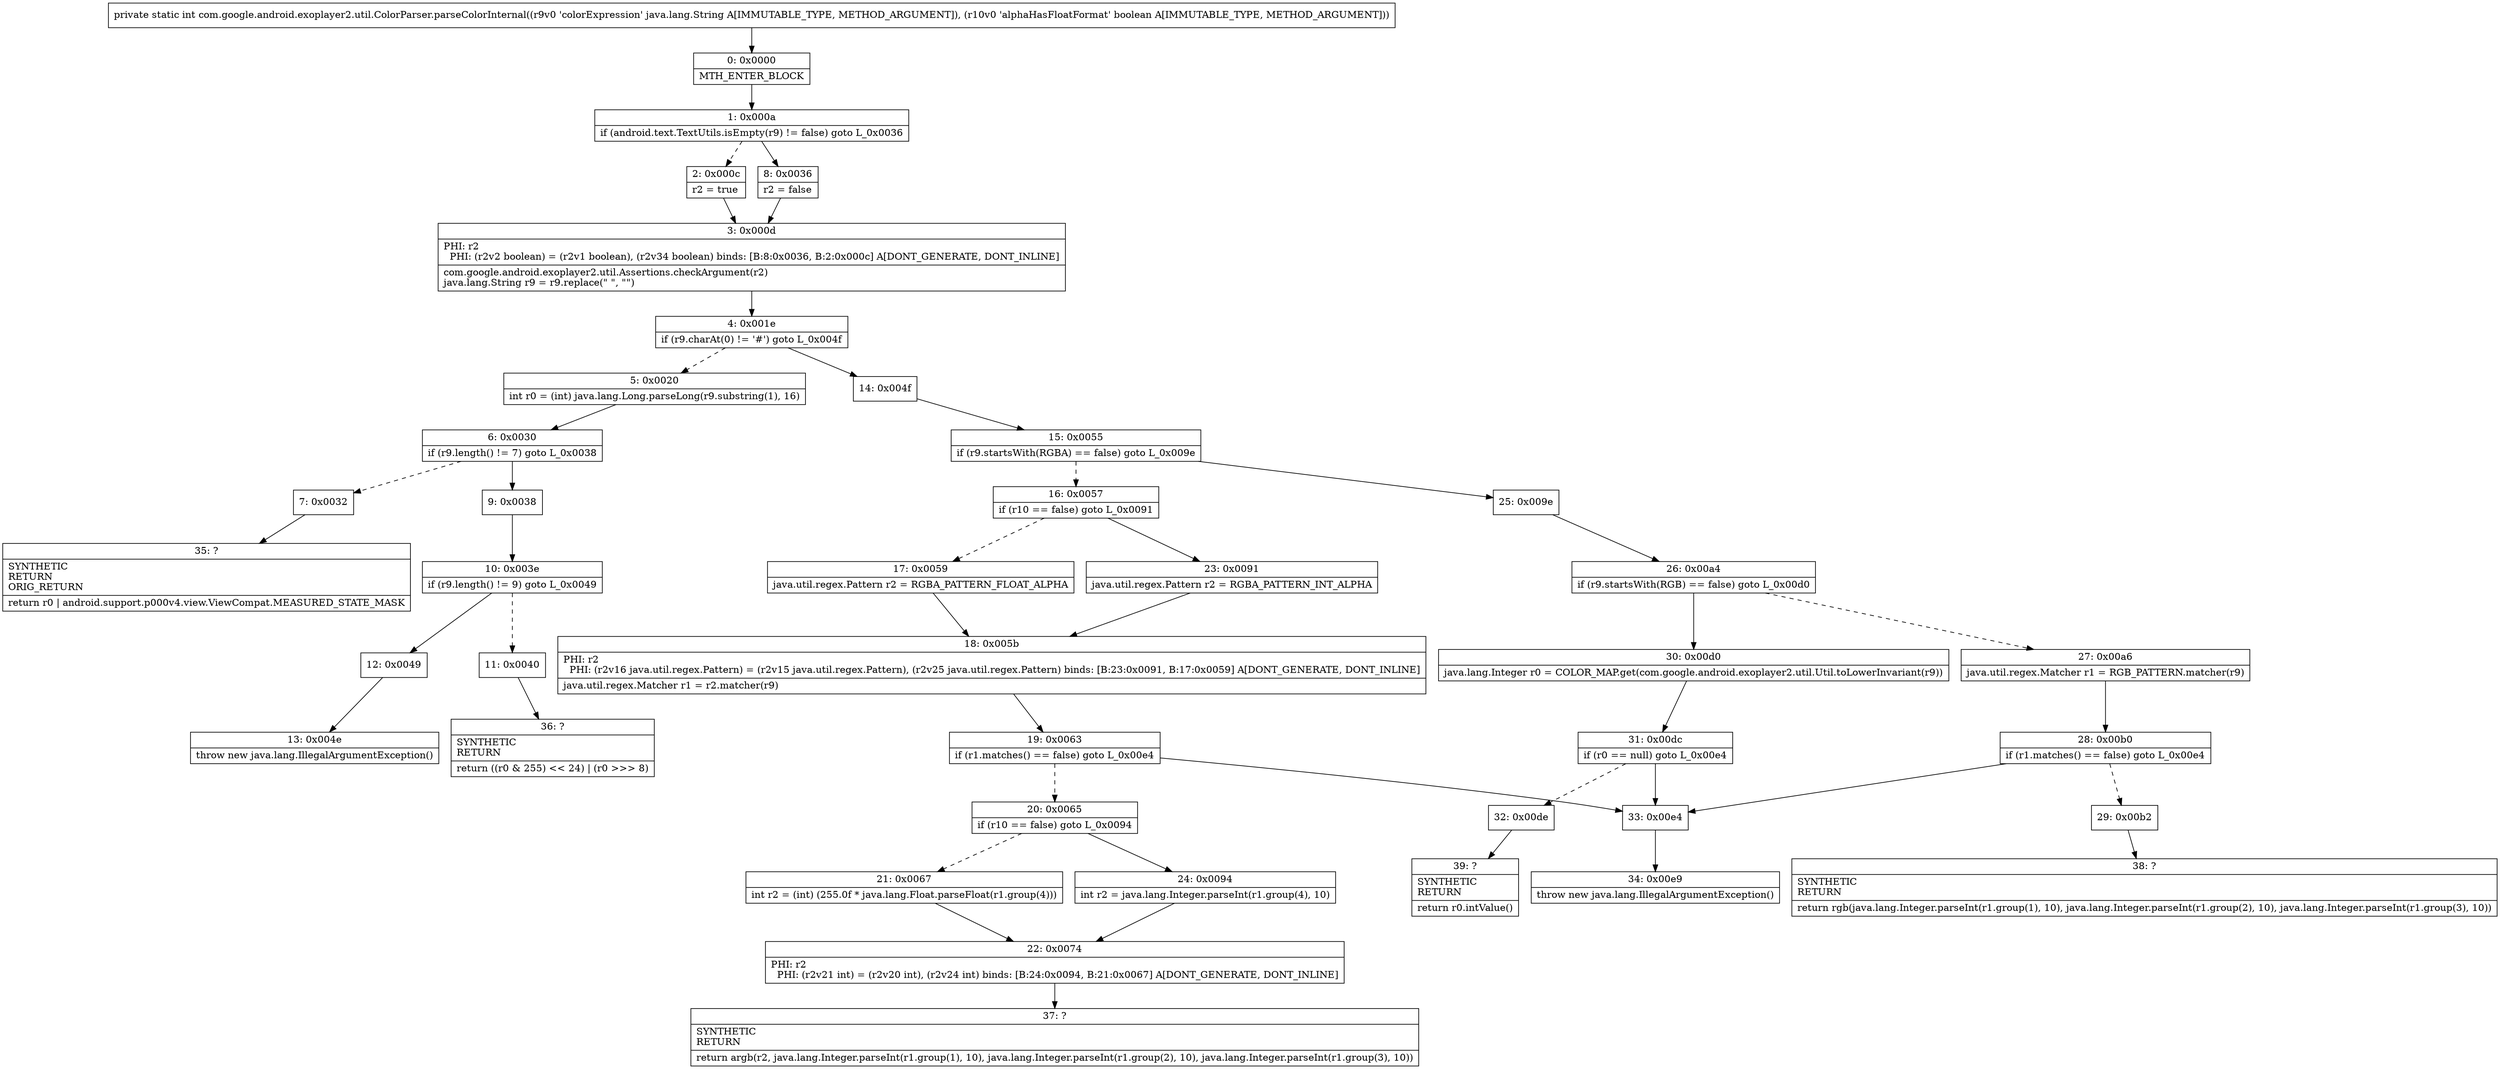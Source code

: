 digraph "CFG forcom.google.android.exoplayer2.util.ColorParser.parseColorInternal(Ljava\/lang\/String;Z)I" {
Node_0 [shape=record,label="{0\:\ 0x0000|MTH_ENTER_BLOCK\l}"];
Node_1 [shape=record,label="{1\:\ 0x000a|if (android.text.TextUtils.isEmpty(r9) != false) goto L_0x0036\l}"];
Node_2 [shape=record,label="{2\:\ 0x000c|r2 = true\l}"];
Node_3 [shape=record,label="{3\:\ 0x000d|PHI: r2 \l  PHI: (r2v2 boolean) = (r2v1 boolean), (r2v34 boolean) binds: [B:8:0x0036, B:2:0x000c] A[DONT_GENERATE, DONT_INLINE]\l|com.google.android.exoplayer2.util.Assertions.checkArgument(r2)\ljava.lang.String r9 = r9.replace(\" \", \"\")\l}"];
Node_4 [shape=record,label="{4\:\ 0x001e|if (r9.charAt(0) != '#') goto L_0x004f\l}"];
Node_5 [shape=record,label="{5\:\ 0x0020|int r0 = (int) java.lang.Long.parseLong(r9.substring(1), 16)\l}"];
Node_6 [shape=record,label="{6\:\ 0x0030|if (r9.length() != 7) goto L_0x0038\l}"];
Node_7 [shape=record,label="{7\:\ 0x0032}"];
Node_8 [shape=record,label="{8\:\ 0x0036|r2 = false\l}"];
Node_9 [shape=record,label="{9\:\ 0x0038}"];
Node_10 [shape=record,label="{10\:\ 0x003e|if (r9.length() != 9) goto L_0x0049\l}"];
Node_11 [shape=record,label="{11\:\ 0x0040}"];
Node_12 [shape=record,label="{12\:\ 0x0049}"];
Node_13 [shape=record,label="{13\:\ 0x004e|throw new java.lang.IllegalArgumentException()\l}"];
Node_14 [shape=record,label="{14\:\ 0x004f}"];
Node_15 [shape=record,label="{15\:\ 0x0055|if (r9.startsWith(RGBA) == false) goto L_0x009e\l}"];
Node_16 [shape=record,label="{16\:\ 0x0057|if (r10 == false) goto L_0x0091\l}"];
Node_17 [shape=record,label="{17\:\ 0x0059|java.util.regex.Pattern r2 = RGBA_PATTERN_FLOAT_ALPHA\l}"];
Node_18 [shape=record,label="{18\:\ 0x005b|PHI: r2 \l  PHI: (r2v16 java.util.regex.Pattern) = (r2v15 java.util.regex.Pattern), (r2v25 java.util.regex.Pattern) binds: [B:23:0x0091, B:17:0x0059] A[DONT_GENERATE, DONT_INLINE]\l|java.util.regex.Matcher r1 = r2.matcher(r9)\l}"];
Node_19 [shape=record,label="{19\:\ 0x0063|if (r1.matches() == false) goto L_0x00e4\l}"];
Node_20 [shape=record,label="{20\:\ 0x0065|if (r10 == false) goto L_0x0094\l}"];
Node_21 [shape=record,label="{21\:\ 0x0067|int r2 = (int) (255.0f * java.lang.Float.parseFloat(r1.group(4)))\l}"];
Node_22 [shape=record,label="{22\:\ 0x0074|PHI: r2 \l  PHI: (r2v21 int) = (r2v20 int), (r2v24 int) binds: [B:24:0x0094, B:21:0x0067] A[DONT_GENERATE, DONT_INLINE]\l}"];
Node_23 [shape=record,label="{23\:\ 0x0091|java.util.regex.Pattern r2 = RGBA_PATTERN_INT_ALPHA\l}"];
Node_24 [shape=record,label="{24\:\ 0x0094|int r2 = java.lang.Integer.parseInt(r1.group(4), 10)\l}"];
Node_25 [shape=record,label="{25\:\ 0x009e}"];
Node_26 [shape=record,label="{26\:\ 0x00a4|if (r9.startsWith(RGB) == false) goto L_0x00d0\l}"];
Node_27 [shape=record,label="{27\:\ 0x00a6|java.util.regex.Matcher r1 = RGB_PATTERN.matcher(r9)\l}"];
Node_28 [shape=record,label="{28\:\ 0x00b0|if (r1.matches() == false) goto L_0x00e4\l}"];
Node_29 [shape=record,label="{29\:\ 0x00b2}"];
Node_30 [shape=record,label="{30\:\ 0x00d0|java.lang.Integer r0 = COLOR_MAP.get(com.google.android.exoplayer2.util.Util.toLowerInvariant(r9))\l}"];
Node_31 [shape=record,label="{31\:\ 0x00dc|if (r0 == null) goto L_0x00e4\l}"];
Node_32 [shape=record,label="{32\:\ 0x00de}"];
Node_33 [shape=record,label="{33\:\ 0x00e4}"];
Node_34 [shape=record,label="{34\:\ 0x00e9|throw new java.lang.IllegalArgumentException()\l}"];
Node_35 [shape=record,label="{35\:\ ?|SYNTHETIC\lRETURN\lORIG_RETURN\l|return r0 \| android.support.p000v4.view.ViewCompat.MEASURED_STATE_MASK\l}"];
Node_36 [shape=record,label="{36\:\ ?|SYNTHETIC\lRETURN\l|return ((r0 & 255) \<\< 24) \| (r0 \>\>\> 8)\l}"];
Node_37 [shape=record,label="{37\:\ ?|SYNTHETIC\lRETURN\l|return argb(r2, java.lang.Integer.parseInt(r1.group(1), 10), java.lang.Integer.parseInt(r1.group(2), 10), java.lang.Integer.parseInt(r1.group(3), 10))\l}"];
Node_38 [shape=record,label="{38\:\ ?|SYNTHETIC\lRETURN\l|return rgb(java.lang.Integer.parseInt(r1.group(1), 10), java.lang.Integer.parseInt(r1.group(2), 10), java.lang.Integer.parseInt(r1.group(3), 10))\l}"];
Node_39 [shape=record,label="{39\:\ ?|SYNTHETIC\lRETURN\l|return r0.intValue()\l}"];
MethodNode[shape=record,label="{private static int com.google.android.exoplayer2.util.ColorParser.parseColorInternal((r9v0 'colorExpression' java.lang.String A[IMMUTABLE_TYPE, METHOD_ARGUMENT]), (r10v0 'alphaHasFloatFormat' boolean A[IMMUTABLE_TYPE, METHOD_ARGUMENT])) }"];
MethodNode -> Node_0;
Node_0 -> Node_1;
Node_1 -> Node_2[style=dashed];
Node_1 -> Node_8;
Node_2 -> Node_3;
Node_3 -> Node_4;
Node_4 -> Node_5[style=dashed];
Node_4 -> Node_14;
Node_5 -> Node_6;
Node_6 -> Node_7[style=dashed];
Node_6 -> Node_9;
Node_7 -> Node_35;
Node_8 -> Node_3;
Node_9 -> Node_10;
Node_10 -> Node_11[style=dashed];
Node_10 -> Node_12;
Node_11 -> Node_36;
Node_12 -> Node_13;
Node_14 -> Node_15;
Node_15 -> Node_16[style=dashed];
Node_15 -> Node_25;
Node_16 -> Node_17[style=dashed];
Node_16 -> Node_23;
Node_17 -> Node_18;
Node_18 -> Node_19;
Node_19 -> Node_20[style=dashed];
Node_19 -> Node_33;
Node_20 -> Node_21[style=dashed];
Node_20 -> Node_24;
Node_21 -> Node_22;
Node_22 -> Node_37;
Node_23 -> Node_18;
Node_24 -> Node_22;
Node_25 -> Node_26;
Node_26 -> Node_27[style=dashed];
Node_26 -> Node_30;
Node_27 -> Node_28;
Node_28 -> Node_29[style=dashed];
Node_28 -> Node_33;
Node_29 -> Node_38;
Node_30 -> Node_31;
Node_31 -> Node_32[style=dashed];
Node_31 -> Node_33;
Node_32 -> Node_39;
Node_33 -> Node_34;
}

